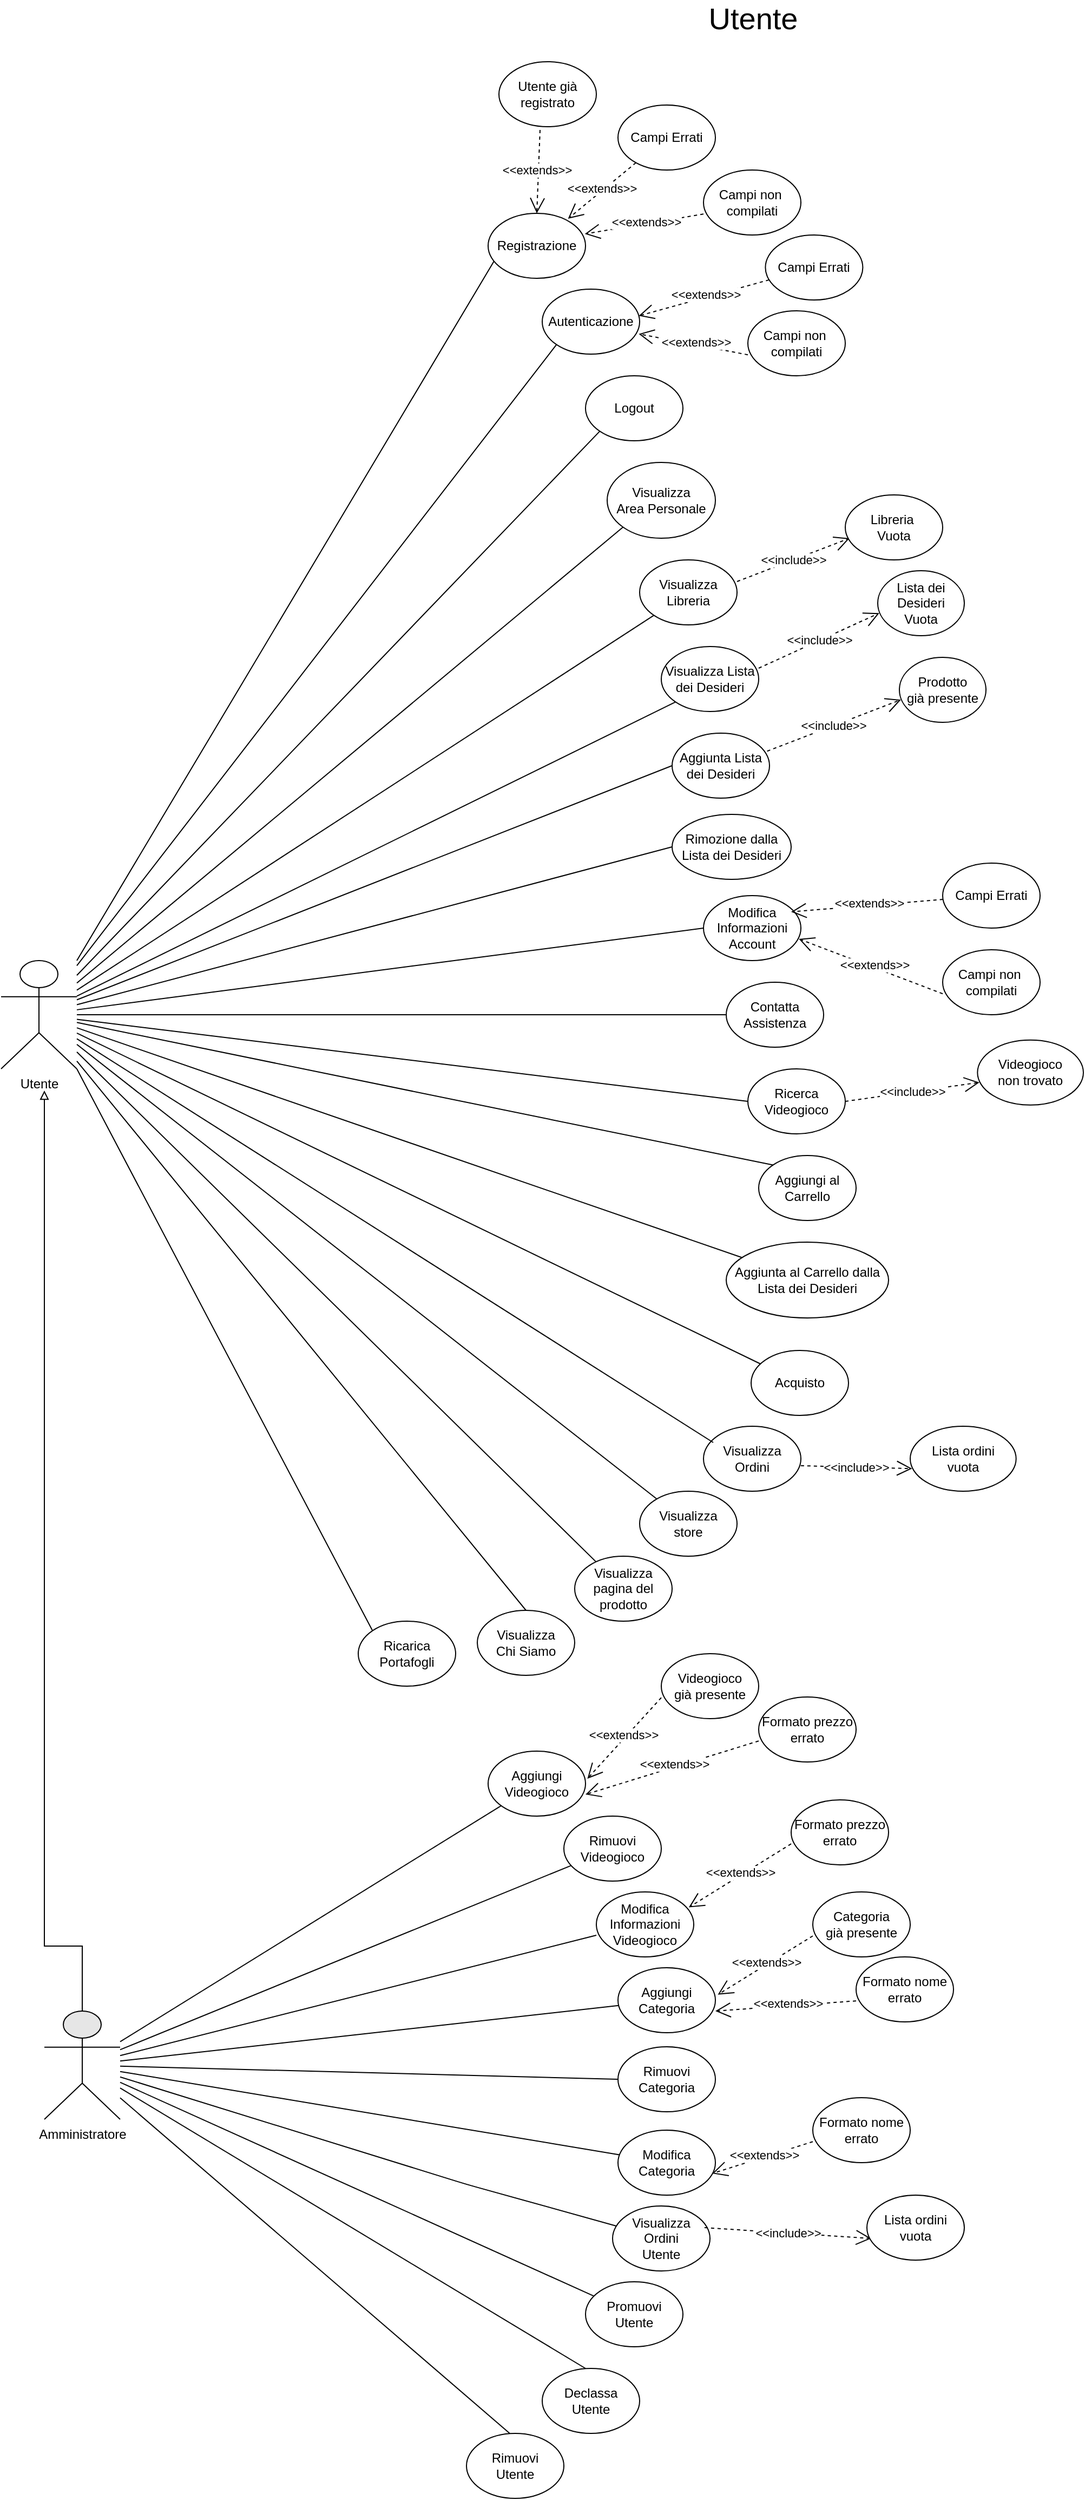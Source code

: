 <mxfile version="13.9.9" type="device"><diagram id="gNBNMJy7bzQc36poCPOQ" name="Page-1"><mxGraphModel dx="1773" dy="1806" grid="1" gridSize="10" guides="1" tooltips="1" connect="1" arrows="1" fold="1" page="1" pageScale="1" pageWidth="827" pageHeight="1169" math="0" shadow="0"><root><mxCell id="0"/><mxCell id="1" parent="0"/><mxCell id="HGrGVcUlq5btTCAG_vQo-2" style="rounded=0;orthogonalLoop=1;jettySize=auto;html=1;exitX=1;exitY=1;exitDx=0;exitDy=0;exitPerimeter=0;entryX=0;entryY=0;entryDx=0;entryDy=0;endArrow=none;endFill=0;" edge="1" parent="1" source="1R5iOiVjaKOFzRdqryXd-1" target="HGrGVcUlq5btTCAG_vQo-1"><mxGeometry relative="1" as="geometry"/></mxCell><mxCell id="1R5iOiVjaKOFzRdqryXd-1" value="Utente" style="shape=umlActor;verticalLabelPosition=bottom;verticalAlign=top;html=1;outlineConnect=0;" parent="1" vertex="1"><mxGeometry x="-280" y="720" width="70" height="100" as="geometry"/></mxCell><mxCell id="1R5iOiVjaKOFzRdqryXd-8" value="" style="endArrow=none;html=1;entryX=0.065;entryY=0.725;entryDx=0;entryDy=0;entryPerimeter=0;" parent="1" target="1R5iOiVjaKOFzRdqryXd-9" edge="1"><mxGeometry width="50" height="50" relative="1" as="geometry"><mxPoint x="-210" y="720" as="sourcePoint"/><mxPoint x="150" y="190" as="targetPoint"/></mxGeometry></mxCell><mxCell id="1R5iOiVjaKOFzRdqryXd-9" value="Registrazione" style="ellipse;whiteSpace=wrap;html=1;" parent="1" vertex="1"><mxGeometry x="170" y="30" width="90" height="60" as="geometry"/></mxCell><mxCell id="1R5iOiVjaKOFzRdqryXd-10" value="Autenticazione" style="ellipse;whiteSpace=wrap;html=1;" parent="1" vertex="1"><mxGeometry x="220" y="100" width="90" height="60" as="geometry"/></mxCell><mxCell id="1R5iOiVjaKOFzRdqryXd-12" value="Logout" style="ellipse;whiteSpace=wrap;html=1;" parent="1" vertex="1"><mxGeometry x="260" y="180" width="90" height="60" as="geometry"/></mxCell><mxCell id="1R5iOiVjaKOFzRdqryXd-13" value="Visualizza&lt;br&gt;Area Personale" style="ellipse;whiteSpace=wrap;html=1;" parent="1" vertex="1"><mxGeometry x="280" y="260" width="100" height="70" as="geometry"/></mxCell><mxCell id="1R5iOiVjaKOFzRdqryXd-14" value="Visualizza&lt;br&gt;Libreria" style="ellipse;whiteSpace=wrap;html=1;" parent="1" vertex="1"><mxGeometry x="310" y="350" width="90" height="60" as="geometry"/></mxCell><mxCell id="1R5iOiVjaKOFzRdqryXd-15" value="Visualizza Lista&lt;br&gt;dei Desideri" style="ellipse;whiteSpace=wrap;html=1;" parent="1" vertex="1"><mxGeometry x="330" y="430" width="90" height="60" as="geometry"/></mxCell><mxCell id="1R5iOiVjaKOFzRdqryXd-16" value="Aggiunta Lista&lt;br&gt;dei Desideri" style="ellipse;whiteSpace=wrap;html=1;" parent="1" vertex="1"><mxGeometry x="340" y="510" width="90" height="60" as="geometry"/></mxCell><mxCell id="1R5iOiVjaKOFzRdqryXd-17" value="Rimozione dalla Lista dei Desideri" style="ellipse;whiteSpace=wrap;html=1;" parent="1" vertex="1"><mxGeometry x="340" y="585" width="110" height="60" as="geometry"/></mxCell><mxCell id="1R5iOiVjaKOFzRdqryXd-18" value="Modifica Informazioni&lt;br&gt;Account" style="ellipse;whiteSpace=wrap;html=1;" parent="1" vertex="1"><mxGeometry x="369" y="660" width="90" height="60" as="geometry"/></mxCell><mxCell id="1R5iOiVjaKOFzRdqryXd-19" value="Contatta Assistenza" style="ellipse;whiteSpace=wrap;html=1;" parent="1" vertex="1"><mxGeometry x="390" y="740" width="90" height="60" as="geometry"/></mxCell><mxCell id="1R5iOiVjaKOFzRdqryXd-20" value="Ricerca&lt;br&gt;Videogioco" style="ellipse;whiteSpace=wrap;html=1;" parent="1" vertex="1"><mxGeometry x="410" y="820" width="90" height="60" as="geometry"/></mxCell><mxCell id="1R5iOiVjaKOFzRdqryXd-21" value="Aggiungi al&lt;br&gt;Carrello" style="ellipse;whiteSpace=wrap;html=1;" parent="1" vertex="1"><mxGeometry x="420" y="900" width="90" height="60" as="geometry"/></mxCell><mxCell id="1R5iOiVjaKOFzRdqryXd-22" value="Aggiunta al Carrello dalla&lt;br&gt;Lista dei Desideri" style="ellipse;whiteSpace=wrap;html=1;" parent="1" vertex="1"><mxGeometry x="390" y="980" width="150" height="70" as="geometry"/></mxCell><mxCell id="1R5iOiVjaKOFzRdqryXd-25" value="Acquisto" style="ellipse;whiteSpace=wrap;html=1;" parent="1" vertex="1"><mxGeometry x="413" y="1080" width="90" height="60" as="geometry"/></mxCell><mxCell id="1R5iOiVjaKOFzRdqryXd-26" value="Visualizza Ordini" style="ellipse;whiteSpace=wrap;html=1;" parent="1" vertex="1"><mxGeometry x="369" y="1150" width="90" height="60" as="geometry"/></mxCell><mxCell id="1R5iOiVjaKOFzRdqryXd-27" value="Visualizza&lt;br&gt;store" style="ellipse;whiteSpace=wrap;html=1;" parent="1" vertex="1"><mxGeometry x="310" y="1210" width="90" height="60" as="geometry"/></mxCell><mxCell id="1R5iOiVjaKOFzRdqryXd-28" value="Visualizza&lt;br&gt;Chi&amp;nbsp;Siamo" style="ellipse;whiteSpace=wrap;html=1;" parent="1" vertex="1"><mxGeometry x="160" y="1320" width="90" height="60" as="geometry"/></mxCell><mxCell id="1R5iOiVjaKOFzRdqryXd-29" value="Visualizza pagina del&lt;br&gt;prodotto" style="ellipse;whiteSpace=wrap;html=1;" parent="1" vertex="1"><mxGeometry x="250" y="1270" width="90" height="60" as="geometry"/></mxCell><mxCell id="1R5iOiVjaKOFzRdqryXd-31" value="" style="endArrow=none;html=1;entryX=0;entryY=1;entryDx=0;entryDy=0;" parent="1" source="1R5iOiVjaKOFzRdqryXd-1" target="1R5iOiVjaKOFzRdqryXd-10" edge="1"><mxGeometry width="50" height="50" relative="1" as="geometry"><mxPoint x="230" y="560" as="sourcePoint"/><mxPoint x="280" y="510" as="targetPoint"/></mxGeometry></mxCell><mxCell id="1R5iOiVjaKOFzRdqryXd-32" value="" style="endArrow=none;html=1;entryX=0;entryY=1;entryDx=0;entryDy=0;" parent="1" source="1R5iOiVjaKOFzRdqryXd-1" target="1R5iOiVjaKOFzRdqryXd-12" edge="1"><mxGeometry width="50" height="50" relative="1" as="geometry"><mxPoint x="230" y="560" as="sourcePoint"/><mxPoint x="280" y="510" as="targetPoint"/></mxGeometry></mxCell><mxCell id="1R5iOiVjaKOFzRdqryXd-33" value="" style="endArrow=none;html=1;entryX=0;entryY=1;entryDx=0;entryDy=0;" parent="1" source="1R5iOiVjaKOFzRdqryXd-1" target="1R5iOiVjaKOFzRdqryXd-13" edge="1"><mxGeometry width="50" height="50" relative="1" as="geometry"><mxPoint x="230" y="620" as="sourcePoint"/><mxPoint x="280" y="570" as="targetPoint"/></mxGeometry></mxCell><mxCell id="1R5iOiVjaKOFzRdqryXd-34" value="" style="endArrow=none;html=1;entryX=0.5;entryY=0;entryDx=0;entryDy=0;" parent="1" source="1R5iOiVjaKOFzRdqryXd-1" target="1R5iOiVjaKOFzRdqryXd-28" edge="1"><mxGeometry width="50" height="50" relative="1" as="geometry"><mxPoint x="80" y="760" as="sourcePoint"/><mxPoint x="140" y="710" as="targetPoint"/></mxGeometry></mxCell><mxCell id="1R5iOiVjaKOFzRdqryXd-35" value="" style="endArrow=none;html=1;exitX=0;exitY=0.5;exitDx=0;exitDy=0;" parent="1" source="1R5iOiVjaKOFzRdqryXd-20" target="1R5iOiVjaKOFzRdqryXd-1" edge="1"><mxGeometry width="50" height="50" relative="1" as="geometry"><mxPoint x="90" y="950" as="sourcePoint"/><mxPoint x="140" y="900" as="targetPoint"/></mxGeometry></mxCell><mxCell id="1R5iOiVjaKOFzRdqryXd-36" value="" style="endArrow=none;html=1;exitX=0;exitY=0;exitDx=0;exitDy=0;" parent="1" source="1R5iOiVjaKOFzRdqryXd-21" target="1R5iOiVjaKOFzRdqryXd-1" edge="1"><mxGeometry width="50" height="50" relative="1" as="geometry"><mxPoint x="130" y="1050" as="sourcePoint"/><mxPoint x="180" y="1000" as="targetPoint"/></mxGeometry></mxCell><mxCell id="1R5iOiVjaKOFzRdqryXd-37" value="" style="endArrow=none;html=1;" parent="1" source="1R5iOiVjaKOFzRdqryXd-22" target="1R5iOiVjaKOFzRdqryXd-1" edge="1"><mxGeometry width="50" height="50" relative="1" as="geometry"><mxPoint x="130" y="1050" as="sourcePoint"/><mxPoint x="80" y="760" as="targetPoint"/></mxGeometry></mxCell><mxCell id="1R5iOiVjaKOFzRdqryXd-38" value="" style="endArrow=none;html=1;" parent="1" source="1R5iOiVjaKOFzRdqryXd-1" target="1R5iOiVjaKOFzRdqryXd-25" edge="1"><mxGeometry width="50" height="50" relative="1" as="geometry"><mxPoint x="70" y="760" as="sourcePoint"/><mxPoint x="210" y="1060" as="targetPoint"/></mxGeometry></mxCell><mxCell id="1R5iOiVjaKOFzRdqryXd-39" value="" style="endArrow=none;html=1;" parent="1" source="1R5iOiVjaKOFzRdqryXd-1" edge="1"><mxGeometry width="50" height="50" relative="1" as="geometry"><mxPoint x="45" y="745" as="sourcePoint"/><mxPoint x="378" y="1165" as="targetPoint"/></mxGeometry></mxCell><mxCell id="1R5iOiVjaKOFzRdqryXd-40" value="" style="endArrow=none;html=1;" parent="1" source="1R5iOiVjaKOFzRdqryXd-1" target="1R5iOiVjaKOFzRdqryXd-27" edge="1"><mxGeometry width="50" height="50" relative="1" as="geometry"><mxPoint x="70" y="760" as="sourcePoint"/><mxPoint x="210" y="1040" as="targetPoint"/></mxGeometry></mxCell><mxCell id="1R5iOiVjaKOFzRdqryXd-41" value="" style="endArrow=none;html=1;" parent="1" source="1R5iOiVjaKOFzRdqryXd-1" target="1R5iOiVjaKOFzRdqryXd-29" edge="1"><mxGeometry width="50" height="50" relative="1" as="geometry"><mxPoint x="70" y="760" as="sourcePoint"/><mxPoint x="210" y="1110" as="targetPoint"/></mxGeometry></mxCell><mxCell id="1R5iOiVjaKOFzRdqryXd-42" value="" style="endArrow=none;html=1;" parent="1" source="1R5iOiVjaKOFzRdqryXd-1" target="1R5iOiVjaKOFzRdqryXd-19" edge="1"><mxGeometry width="50" height="50" relative="1" as="geometry"><mxPoint x="20" y="740" as="sourcePoint"/><mxPoint x="330" y="690" as="targetPoint"/></mxGeometry></mxCell><mxCell id="1R5iOiVjaKOFzRdqryXd-43" value="" style="endArrow=none;html=1;entryX=0;entryY=0.5;entryDx=0;entryDy=0;" parent="1" source="1R5iOiVjaKOFzRdqryXd-1" target="1R5iOiVjaKOFzRdqryXd-18" edge="1"><mxGeometry width="50" height="50" relative="1" as="geometry"><mxPoint x="70" y="740" as="sourcePoint"/><mxPoint x="330" y="690" as="targetPoint"/></mxGeometry></mxCell><mxCell id="1R5iOiVjaKOFzRdqryXd-44" value="" style="endArrow=none;html=1;entryX=0;entryY=0.5;entryDx=0;entryDy=0;" parent="1" source="1R5iOiVjaKOFzRdqryXd-1" target="1R5iOiVjaKOFzRdqryXd-17" edge="1"><mxGeometry width="50" height="50" relative="1" as="geometry"><mxPoint x="70" y="740" as="sourcePoint"/><mxPoint x="330" y="690" as="targetPoint"/></mxGeometry></mxCell><mxCell id="1R5iOiVjaKOFzRdqryXd-45" value="" style="endArrow=none;html=1;entryX=0;entryY=0.5;entryDx=0;entryDy=0;" parent="1" source="1R5iOiVjaKOFzRdqryXd-1" target="1R5iOiVjaKOFzRdqryXd-16" edge="1"><mxGeometry width="50" height="50" relative="1" as="geometry"><mxPoint x="70" y="740" as="sourcePoint"/><mxPoint x="190" y="670" as="targetPoint"/></mxGeometry></mxCell><mxCell id="1R5iOiVjaKOFzRdqryXd-46" value="" style="endArrow=none;html=1;entryX=0;entryY=1;entryDx=0;entryDy=0;" parent="1" source="1R5iOiVjaKOFzRdqryXd-1" target="1R5iOiVjaKOFzRdqryXd-15" edge="1"><mxGeometry width="50" height="50" relative="1" as="geometry"><mxPoint x="70" y="740" as="sourcePoint"/><mxPoint x="190" y="530" as="targetPoint"/></mxGeometry></mxCell><mxCell id="1R5iOiVjaKOFzRdqryXd-47" value="" style="endArrow=none;html=1;entryX=0;entryY=1;entryDx=0;entryDy=0;" parent="1" source="1R5iOiVjaKOFzRdqryXd-1" target="1R5iOiVjaKOFzRdqryXd-14" edge="1"><mxGeometry width="50" height="50" relative="1" as="geometry"><mxPoint x="70" y="740" as="sourcePoint"/><mxPoint x="190" y="530" as="targetPoint"/></mxGeometry></mxCell><mxCell id="1R5iOiVjaKOFzRdqryXd-52" value="Campi Errati" style="ellipse;whiteSpace=wrap;html=1;" parent="1" vertex="1"><mxGeometry x="290" y="-70" width="90" height="60" as="geometry"/></mxCell><mxCell id="1R5iOiVjaKOFzRdqryXd-53" value="Campi non&amp;nbsp;&lt;br&gt;compilati" style="ellipse;whiteSpace=wrap;html=1;" parent="1" vertex="1"><mxGeometry x="369" y="-10" width="90" height="60" as="geometry"/></mxCell><mxCell id="1R5iOiVjaKOFzRdqryXd-54" value="Utente già&lt;br&gt;registrato" style="ellipse;whiteSpace=wrap;html=1;" parent="1" vertex="1"><mxGeometry x="180" y="-110" width="90" height="60" as="geometry"/></mxCell><mxCell id="1R5iOiVjaKOFzRdqryXd-55" value="&amp;lt;&amp;lt;extends&amp;gt;&amp;gt;" style="endArrow=open;endSize=12;dashed=1;html=1;exitX=0.422;exitY=1.05;exitDx=0;exitDy=0;exitPerimeter=0;entryX=0.5;entryY=0;entryDx=0;entryDy=0;" parent="1" source="1R5iOiVjaKOFzRdqryXd-54" target="1R5iOiVjaKOFzRdqryXd-9" edge="1"><mxGeometry x="-0.037" y="-2" width="160" relative="1" as="geometry"><mxPoint x="490" y="150" as="sourcePoint"/><mxPoint x="650" y="150" as="targetPoint"/><mxPoint as="offset"/></mxGeometry></mxCell><mxCell id="1R5iOiVjaKOFzRdqryXd-56" value="&amp;lt;&amp;lt;extends&amp;gt;&amp;gt;" style="endArrow=open;endSize=12;dashed=1;html=1;entryX=0.82;entryY=0.083;entryDx=0;entryDy=0;entryPerimeter=0;" parent="1" source="1R5iOiVjaKOFzRdqryXd-52" target="1R5iOiVjaKOFzRdqryXd-9" edge="1"><mxGeometry x="-0.037" y="-2" width="160" relative="1" as="geometry"><mxPoint x="227.98" y="-37" as="sourcePoint"/><mxPoint x="225" y="40" as="targetPoint"/><mxPoint as="offset"/></mxGeometry></mxCell><mxCell id="1R5iOiVjaKOFzRdqryXd-57" value="&amp;lt;&amp;lt;extends&amp;gt;&amp;gt;" style="endArrow=open;endSize=12;dashed=1;html=1;exitX=0;exitY=0.677;exitDx=0;exitDy=0;exitPerimeter=0;entryX=0.993;entryY=0.317;entryDx=0;entryDy=0;entryPerimeter=0;" parent="1" source="1R5iOiVjaKOFzRdqryXd-53" target="1R5iOiVjaKOFzRdqryXd-9" edge="1"><mxGeometry x="-0.037" y="-2" width="160" relative="1" as="geometry"><mxPoint x="237.98" y="-27" as="sourcePoint"/><mxPoint x="235" y="50" as="targetPoint"/><mxPoint as="offset"/></mxGeometry></mxCell><mxCell id="1R5iOiVjaKOFzRdqryXd-58" value="Campi Errati" style="ellipse;whiteSpace=wrap;html=1;" parent="1" vertex="1"><mxGeometry x="426.2" y="50" width="90" height="60" as="geometry"/></mxCell><mxCell id="1R5iOiVjaKOFzRdqryXd-59" value="Campi non&amp;nbsp;&lt;br&gt;compilati" style="ellipse;whiteSpace=wrap;html=1;" parent="1" vertex="1"><mxGeometry x="410" y="120" width="90" height="60" as="geometry"/></mxCell><mxCell id="1R5iOiVjaKOFzRdqryXd-60" value="&amp;lt;&amp;lt;extends&amp;gt;&amp;gt;" style="endArrow=open;endSize=12;dashed=1;html=1;entryX=0.991;entryY=0.411;entryDx=0;entryDy=0;entryPerimeter=0;" parent="1" source="1R5iOiVjaKOFzRdqryXd-58" target="1R5iOiVjaKOFzRdqryXd-10" edge="1"><mxGeometry x="-0.037" y="-2" width="160" relative="1" as="geometry"><mxPoint x="364.18" y="83" as="sourcePoint"/><mxPoint x="380.0" y="154.98" as="targetPoint"/><mxPoint as="offset"/></mxGeometry></mxCell><mxCell id="1R5iOiVjaKOFzRdqryXd-61" value="&amp;lt;&amp;lt;extends&amp;gt;&amp;gt;" style="endArrow=open;endSize=12;dashed=1;html=1;exitX=0;exitY=0.677;exitDx=0;exitDy=0;exitPerimeter=0;entryX=0.991;entryY=0.689;entryDx=0;entryDy=0;entryPerimeter=0;" parent="1" source="1R5iOiVjaKOFzRdqryXd-59" target="1R5iOiVjaKOFzRdqryXd-10" edge="1"><mxGeometry x="-0.037" y="-2" width="160" relative="1" as="geometry"><mxPoint x="374.18" y="93" as="sourcePoint"/><mxPoint x="395.57" y="169.02" as="targetPoint"/><mxPoint as="offset"/></mxGeometry></mxCell><mxCell id="1R5iOiVjaKOFzRdqryXd-62" value="&amp;lt;&amp;lt;include&amp;gt;&amp;gt;" style="endArrow=open;endSize=12;dashed=1;html=1;exitX=1;exitY=0.333;exitDx=0;exitDy=0;exitPerimeter=0;" parent="1" source="1R5iOiVjaKOFzRdqryXd-14" edge="1"><mxGeometry width="160" relative="1" as="geometry"><mxPoint x="414" y="360" as="sourcePoint"/><mxPoint x="504" y="330" as="targetPoint"/></mxGeometry></mxCell><mxCell id="1R5iOiVjaKOFzRdqryXd-63" value="Libreria&amp;nbsp;&lt;br&gt;Vuota" style="ellipse;whiteSpace=wrap;html=1;" parent="1" vertex="1"><mxGeometry x="500" y="290" width="90" height="60" as="geometry"/></mxCell><mxCell id="1R5iOiVjaKOFzRdqryXd-64" value="&amp;lt;&amp;lt;include&amp;gt;&amp;gt;" style="endArrow=open;endSize=12;dashed=1;html=1;entryX=0.018;entryY=0.652;entryDx=0;entryDy=0;entryPerimeter=0;" parent="1" target="1R5iOiVjaKOFzRdqryXd-65" edge="1"><mxGeometry width="160" relative="1" as="geometry"><mxPoint x="420" y="450" as="sourcePoint"/><mxPoint x="524" y="410" as="targetPoint"/></mxGeometry></mxCell><mxCell id="1R5iOiVjaKOFzRdqryXd-65" value="Lista dei Desideri&lt;br&gt;Vuota" style="ellipse;whiteSpace=wrap;html=1;" parent="1" vertex="1"><mxGeometry x="530" y="360" width="80" height="60" as="geometry"/></mxCell><mxCell id="1R5iOiVjaKOFzRdqryXd-66" value="&amp;lt;&amp;lt;include&amp;gt;&amp;gt;" style="endArrow=open;endSize=12;dashed=1;html=1;entryX=0.018;entryY=0.652;entryDx=0;entryDy=0;entryPerimeter=0;exitX=0.976;exitY=0.277;exitDx=0;exitDy=0;exitPerimeter=0;" parent="1" source="1R5iOiVjaKOFzRdqryXd-16" target="1R5iOiVjaKOFzRdqryXd-67" edge="1"><mxGeometry width="160" relative="1" as="geometry"><mxPoint x="440" y="530" as="sourcePoint"/><mxPoint x="544" y="490" as="targetPoint"/></mxGeometry></mxCell><mxCell id="1R5iOiVjaKOFzRdqryXd-67" value="Prodotto&lt;br&gt;già presente" style="ellipse;whiteSpace=wrap;html=1;" parent="1" vertex="1"><mxGeometry x="550" y="440" width="80" height="60" as="geometry"/></mxCell><mxCell id="1R5iOiVjaKOFzRdqryXd-68" value="Campi Errati" style="ellipse;whiteSpace=wrap;html=1;" parent="1" vertex="1"><mxGeometry x="590" y="630" width="90" height="60" as="geometry"/></mxCell><mxCell id="1R5iOiVjaKOFzRdqryXd-69" value="Campi non&amp;nbsp;&lt;br&gt;compilati" style="ellipse;whiteSpace=wrap;html=1;" parent="1" vertex="1"><mxGeometry x="590" y="710" width="90" height="60" as="geometry"/></mxCell><mxCell id="1R5iOiVjaKOFzRdqryXd-70" value="&amp;lt;&amp;lt;extends&amp;gt;&amp;gt;" style="endArrow=open;endSize=12;dashed=1;html=1;entryX=0.82;entryY=0.083;entryDx=0;entryDy=0;entryPerimeter=0;" parent="1" source="1R5iOiVjaKOFzRdqryXd-68" edge="1"><mxGeometry x="-0.037" y="-2" width="160" relative="1" as="geometry"><mxPoint x="434.18" y="603" as="sourcePoint"/><mxPoint x="450.0" y="674.98" as="targetPoint"/><mxPoint as="offset"/></mxGeometry></mxCell><mxCell id="1R5iOiVjaKOFzRdqryXd-71" value="&amp;lt;&amp;lt;extends&amp;gt;&amp;gt;" style="endArrow=open;endSize=12;dashed=1;html=1;exitX=0;exitY=0.677;exitDx=0;exitDy=0;exitPerimeter=0;entryX=0.979;entryY=0.667;entryDx=0;entryDy=0;entryPerimeter=0;" parent="1" source="1R5iOiVjaKOFzRdqryXd-69" target="1R5iOiVjaKOFzRdqryXd-18" edge="1"><mxGeometry x="-0.037" y="-2" width="160" relative="1" as="geometry"><mxPoint x="444.18" y="613" as="sourcePoint"/><mxPoint x="465.57" y="689.02" as="targetPoint"/><mxPoint as="offset"/></mxGeometry></mxCell><mxCell id="1R5iOiVjaKOFzRdqryXd-72" value="&amp;lt;&amp;lt;include&amp;gt;&amp;gt;" style="endArrow=open;endSize=12;dashed=1;html=1;entryX=0.018;entryY=0.652;entryDx=0;entryDy=0;entryPerimeter=0;exitX=1;exitY=0.5;exitDx=0;exitDy=0;" parent="1" source="1R5iOiVjaKOFzRdqryXd-20" target="1R5iOiVjaKOFzRdqryXd-73" edge="1"><mxGeometry width="160" relative="1" as="geometry"><mxPoint x="500.0" y="880.0" as="sourcePoint"/><mxPoint x="616.16" y="843.38" as="targetPoint"/></mxGeometry></mxCell><mxCell id="1R5iOiVjaKOFzRdqryXd-73" value="Videogioco&lt;br&gt;non trovato" style="ellipse;whiteSpace=wrap;html=1;" parent="1" vertex="1"><mxGeometry x="622.16" y="793.38" width="97.84" height="60" as="geometry"/></mxCell><mxCell id="1R5iOiVjaKOFzRdqryXd-75" value="&amp;lt;&amp;lt;include&amp;gt;&amp;gt;" style="endArrow=open;endSize=12;dashed=1;html=1;entryX=0.018;entryY=0.652;entryDx=0;entryDy=0;entryPerimeter=0;exitX=0.999;exitY=0.607;exitDx=0;exitDy=0;exitPerimeter=0;" parent="1" source="1R5iOiVjaKOFzRdqryXd-26" target="1R5iOiVjaKOFzRdqryXd-76" edge="1"><mxGeometry width="160" relative="1" as="geometry"><mxPoint x="460.0" y="1176.62" as="sourcePoint"/><mxPoint x="576.16" y="1170" as="targetPoint"/></mxGeometry></mxCell><mxCell id="1R5iOiVjaKOFzRdqryXd-76" value="Lista ordini&lt;br&gt;vuota" style="ellipse;whiteSpace=wrap;html=1;" parent="1" vertex="1"><mxGeometry x="560" y="1150" width="97.84" height="60" as="geometry"/></mxCell><mxCell id="1R5iOiVjaKOFzRdqryXd-78" value="&lt;font style=&quot;font-size: 28px&quot;&gt;Utente&lt;/font&gt;" style="text;html=1;strokeColor=none;fillColor=none;align=center;verticalAlign=middle;whiteSpace=wrap;rounded=0;" parent="1" vertex="1"><mxGeometry x="360" y="-160" width="110" height="20" as="geometry"/></mxCell><mxCell id="1R5iOiVjaKOFzRdqryXd-82" style="edgeStyle=orthogonalEdgeStyle;rounded=0;orthogonalLoop=1;jettySize=auto;html=1;exitX=0.5;exitY=0.5;exitDx=0;exitDy=0;exitPerimeter=0;endArrow=block;endFill=0;strokeWidth=1;jumpSize=8;targetPerimeterSpacing=0;" parent="1" source="1R5iOiVjaKOFzRdqryXd-81" edge="1"><mxGeometry relative="1" as="geometry"><mxPoint x="-240" y="840" as="targetPoint"/><Array as="points"><mxPoint x="-240" y="1630"/></Array></mxGeometry></mxCell><mxCell id="1R5iOiVjaKOFzRdqryXd-81" value="Amministratore" style="shape=umlActor;verticalLabelPosition=bottom;verticalAlign=top;html=1;outlineConnect=0;fillColor=#E6E6E6;gradientColor=none;" parent="1" vertex="1"><mxGeometry x="-240" y="1690" width="70" height="100" as="geometry"/></mxCell><mxCell id="1R5iOiVjaKOFzRdqryXd-84" value="Aggiungi&lt;br&gt;Videogioco" style="ellipse;whiteSpace=wrap;html=1;" parent="1" vertex="1"><mxGeometry x="170" y="1450" width="90" height="60" as="geometry"/></mxCell><mxCell id="1R5iOiVjaKOFzRdqryXd-85" value="Rimuovi&lt;br&gt;Videogioco" style="ellipse;whiteSpace=wrap;html=1;" parent="1" vertex="1"><mxGeometry x="240" y="1510" width="90" height="60" as="geometry"/></mxCell><mxCell id="1R5iOiVjaKOFzRdqryXd-86" value="Modifica Informazioni&lt;br&gt;Videogioco" style="ellipse;whiteSpace=wrap;html=1;" parent="1" vertex="1"><mxGeometry x="270" y="1580" width="90" height="60" as="geometry"/></mxCell><mxCell id="1R5iOiVjaKOFzRdqryXd-87" value="Aggiungi&lt;br&gt;Categoria" style="ellipse;whiteSpace=wrap;html=1;" parent="1" vertex="1"><mxGeometry x="290" y="1650" width="90" height="60" as="geometry"/></mxCell><mxCell id="1R5iOiVjaKOFzRdqryXd-88" value="Rimuovi&lt;br&gt;Categoria" style="ellipse;whiteSpace=wrap;html=1;" parent="1" vertex="1"><mxGeometry x="290" y="1723" width="90" height="60" as="geometry"/></mxCell><mxCell id="1R5iOiVjaKOFzRdqryXd-90" value="Modifica&lt;br&gt;Categoria" style="ellipse;whiteSpace=wrap;html=1;" parent="1" vertex="1"><mxGeometry x="290" y="1800" width="90" height="60" as="geometry"/></mxCell><mxCell id="1R5iOiVjaKOFzRdqryXd-91" value="Visualizza&lt;br&gt;Ordini&lt;br&gt;Utente" style="ellipse;whiteSpace=wrap;html=1;" parent="1" vertex="1"><mxGeometry x="285" y="1870" width="90" height="60" as="geometry"/></mxCell><mxCell id="1R5iOiVjaKOFzRdqryXd-92" value="Promuovi&lt;br&gt;Utente" style="ellipse;whiteSpace=wrap;html=1;" parent="1" vertex="1"><mxGeometry x="260" y="1940" width="90" height="60" as="geometry"/></mxCell><mxCell id="1R5iOiVjaKOFzRdqryXd-93" value="Declassa&lt;br&gt;Utente" style="ellipse;whiteSpace=wrap;html=1;" parent="1" vertex="1"><mxGeometry x="220" y="2020" width="90" height="60" as="geometry"/></mxCell><mxCell id="1R5iOiVjaKOFzRdqryXd-94" value="Rimuovi&lt;br&gt;Utente" style="ellipse;whiteSpace=wrap;html=1;" parent="1" vertex="1"><mxGeometry x="150" y="2080" width="90" height="60" as="geometry"/></mxCell><mxCell id="1R5iOiVjaKOFzRdqryXd-96" value="" style="endArrow=none;html=1;strokeWidth=1;" parent="1" source="1R5iOiVjaKOFzRdqryXd-81" target="1R5iOiVjaKOFzRdqryXd-84" edge="1"><mxGeometry width="50" height="50" relative="1" as="geometry"><mxPoint x="-20" y="1770" as="sourcePoint"/><mxPoint x="30" y="1720" as="targetPoint"/></mxGeometry></mxCell><mxCell id="1R5iOiVjaKOFzRdqryXd-97" value="" style="endArrow=none;html=1;strokeWidth=1;" parent="1" source="1R5iOiVjaKOFzRdqryXd-81" target="1R5iOiVjaKOFzRdqryXd-85" edge="1"><mxGeometry width="50" height="50" relative="1" as="geometry"><mxPoint x="-20" y="1770" as="sourcePoint"/><mxPoint x="30" y="1720" as="targetPoint"/></mxGeometry></mxCell><mxCell id="1R5iOiVjaKOFzRdqryXd-98" value="" style="endArrow=none;html=1;strokeWidth=1;entryX=0;entryY=0.667;entryDx=0;entryDy=0;entryPerimeter=0;" parent="1" source="1R5iOiVjaKOFzRdqryXd-81" target="1R5iOiVjaKOFzRdqryXd-86" edge="1"><mxGeometry width="50" height="50" relative="1" as="geometry"><mxPoint x="-20" y="1770" as="sourcePoint"/><mxPoint x="30" y="1720" as="targetPoint"/></mxGeometry></mxCell><mxCell id="1R5iOiVjaKOFzRdqryXd-99" value="" style="endArrow=none;html=1;strokeWidth=1;" parent="1" source="1R5iOiVjaKOFzRdqryXd-81" target="1R5iOiVjaKOFzRdqryXd-87" edge="1"><mxGeometry width="50" height="50" relative="1" as="geometry"><mxPoint x="-20" y="1820" as="sourcePoint"/><mxPoint x="160" y="1780" as="targetPoint"/></mxGeometry></mxCell><mxCell id="1R5iOiVjaKOFzRdqryXd-100" value="" style="endArrow=none;html=1;strokeWidth=1;entryX=0;entryY=0.5;entryDx=0;entryDy=0;" parent="1" source="1R5iOiVjaKOFzRdqryXd-81" target="1R5iOiVjaKOFzRdqryXd-88" edge="1"><mxGeometry width="50" height="50" relative="1" as="geometry"><mxPoint x="-30" y="1820" as="sourcePoint"/><mxPoint x="20" y="1770" as="targetPoint"/></mxGeometry></mxCell><mxCell id="1R5iOiVjaKOFzRdqryXd-101" value="" style="endArrow=none;html=1;strokeWidth=1;" parent="1" source="1R5iOiVjaKOFzRdqryXd-81" target="1R5iOiVjaKOFzRdqryXd-90" edge="1"><mxGeometry width="50" height="50" relative="1" as="geometry"><mxPoint x="30" y="1820" as="sourcePoint"/><mxPoint x="80" y="1770" as="targetPoint"/></mxGeometry></mxCell><mxCell id="1R5iOiVjaKOFzRdqryXd-102" value="" style="endArrow=none;html=1;strokeWidth=1;" parent="1" source="1R5iOiVjaKOFzRdqryXd-81" target="1R5iOiVjaKOFzRdqryXd-91" edge="1"><mxGeometry width="50" height="50" relative="1" as="geometry"><mxPoint x="30" y="1820" as="sourcePoint"/><mxPoint x="80" y="1770" as="targetPoint"/><Array as="points"><mxPoint x="150" y="1850"/></Array></mxGeometry></mxCell><mxCell id="1R5iOiVjaKOFzRdqryXd-103" value="" style="endArrow=none;html=1;strokeWidth=1;" parent="1" source="1R5iOiVjaKOFzRdqryXd-92" target="1R5iOiVjaKOFzRdqryXd-81" edge="1"><mxGeometry width="50" height="50" relative="1" as="geometry"><mxPoint x="20" y="1950" as="sourcePoint"/><mxPoint x="70" y="1900" as="targetPoint"/></mxGeometry></mxCell><mxCell id="1R5iOiVjaKOFzRdqryXd-104" value="" style="endArrow=none;html=1;strokeWidth=1;entryX=0.444;entryY=0;entryDx=0;entryDy=0;entryPerimeter=0;" parent="1" source="1R5iOiVjaKOFzRdqryXd-81" target="1R5iOiVjaKOFzRdqryXd-93" edge="1"><mxGeometry width="50" height="50" relative="1" as="geometry"><mxPoint x="-120" y="1890" as="sourcePoint"/><mxPoint x="70" y="2020" as="targetPoint"/></mxGeometry></mxCell><mxCell id="1R5iOiVjaKOFzRdqryXd-105" value="" style="endArrow=none;html=1;strokeWidth=1;entryX=0.444;entryY=0;entryDx=0;entryDy=0;entryPerimeter=0;" parent="1" source="1R5iOiVjaKOFzRdqryXd-81" target="1R5iOiVjaKOFzRdqryXd-94" edge="1"><mxGeometry width="50" height="50" relative="1" as="geometry"><mxPoint x="-170" y="1900" as="sourcePoint"/><mxPoint x="10" y="2010" as="targetPoint"/></mxGeometry></mxCell><mxCell id="1R5iOiVjaKOFzRdqryXd-108" value="Videogioco&lt;br&gt;già presente" style="ellipse;whiteSpace=wrap;html=1;" parent="1" vertex="1"><mxGeometry x="330" y="1360" width="90" height="60" as="geometry"/></mxCell><mxCell id="1R5iOiVjaKOFzRdqryXd-109" value="&amp;lt;&amp;lt;extends&amp;gt;&amp;gt;" style="endArrow=open;endSize=12;dashed=1;html=1;exitX=0;exitY=0.677;exitDx=0;exitDy=0;exitPerimeter=0;entryX=1.019;entryY=0.424;entryDx=0;entryDy=0;entryPerimeter=0;" parent="1" source="1R5iOiVjaKOFzRdqryXd-108" target="1R5iOiVjaKOFzRdqryXd-84" edge="1"><mxGeometry x="-0.037" y="-2" width="160" relative="1" as="geometry"><mxPoint x="238.61" y="1403" as="sourcePoint"/><mxPoint x="260.0" y="1479.02" as="targetPoint"/><mxPoint as="offset"/></mxGeometry></mxCell><mxCell id="1R5iOiVjaKOFzRdqryXd-110" value="Formato prezzo&lt;br&gt;errato" style="ellipse;whiteSpace=wrap;html=1;" parent="1" vertex="1"><mxGeometry x="420" y="1400" width="90" height="60" as="geometry"/></mxCell><mxCell id="1R5iOiVjaKOFzRdqryXd-111" value="&amp;lt;&amp;lt;extends&amp;gt;&amp;gt;" style="endArrow=open;endSize=12;dashed=1;html=1;exitX=0;exitY=0.677;exitDx=0;exitDy=0;exitPerimeter=0;entryX=1;entryY=0.667;entryDx=0;entryDy=0;entryPerimeter=0;" parent="1" source="1R5iOiVjaKOFzRdqryXd-110" target="1R5iOiVjaKOFzRdqryXd-84" edge="1"><mxGeometry x="-0.037" y="-2" width="160" relative="1" as="geometry"><mxPoint x="316.9" y="1443" as="sourcePoint"/><mxPoint x="340.0" y="1515.44" as="targetPoint"/><mxPoint as="offset"/></mxGeometry></mxCell><mxCell id="1R5iOiVjaKOFzRdqryXd-112" value="Formato prezzo&lt;br&gt;errato" style="ellipse;whiteSpace=wrap;html=1;" parent="1" vertex="1"><mxGeometry x="450" y="1494.99" width="90" height="60" as="geometry"/></mxCell><mxCell id="1R5iOiVjaKOFzRdqryXd-113" value="&amp;lt;&amp;lt;extends&amp;gt;&amp;gt;" style="endArrow=open;endSize=12;dashed=1;html=1;exitX=0;exitY=0.677;exitDx=0;exitDy=0;exitPerimeter=0;entryX=0.949;entryY=0.238;entryDx=0;entryDy=0;entryPerimeter=0;" parent="1" source="1R5iOiVjaKOFzRdqryXd-112" target="1R5iOiVjaKOFzRdqryXd-86" edge="1"><mxGeometry x="-0.037" y="-2" width="160" relative="1" as="geometry"><mxPoint x="362.84" y="1537.99" as="sourcePoint"/><mxPoint x="310.004" y="1595.108" as="targetPoint"/><mxPoint as="offset"/></mxGeometry></mxCell><mxCell id="1R5iOiVjaKOFzRdqryXd-114" value="Categoria&lt;br&gt;già presente" style="ellipse;whiteSpace=wrap;html=1;" parent="1" vertex="1"><mxGeometry x="470.0" y="1580" width="90" height="60" as="geometry"/></mxCell><mxCell id="1R5iOiVjaKOFzRdqryXd-115" value="&amp;lt;&amp;lt;extends&amp;gt;&amp;gt;" style="endArrow=open;endSize=12;dashed=1;html=1;exitX=0;exitY=0.677;exitDx=0;exitDy=0;exitPerimeter=0;entryX=1.025;entryY=0.414;entryDx=0;entryDy=0;entryPerimeter=0;" parent="1" source="1R5iOiVjaKOFzRdqryXd-114" target="1R5iOiVjaKOFzRdqryXd-87" edge="1"><mxGeometry x="-0.037" y="-2" width="160" relative="1" as="geometry"><mxPoint x="416.9" y="1637.56" as="sourcePoint"/><mxPoint x="440.0" y="1710" as="targetPoint"/><mxPoint as="offset"/></mxGeometry></mxCell><mxCell id="1R5iOiVjaKOFzRdqryXd-116" value="Formato nome&lt;br&gt;errato" style="ellipse;whiteSpace=wrap;html=1;" parent="1" vertex="1"><mxGeometry x="510" y="1640" width="90" height="60" as="geometry"/></mxCell><mxCell id="1R5iOiVjaKOFzRdqryXd-117" value="&amp;lt;&amp;lt;extends&amp;gt;&amp;gt;" style="endArrow=open;endSize=12;dashed=1;html=1;exitX=0;exitY=0.677;exitDx=0;exitDy=0;exitPerimeter=0;entryX=1;entryY=0.667;entryDx=0;entryDy=0;entryPerimeter=0;" parent="1" source="1R5iOiVjaKOFzRdqryXd-116" target="1R5iOiVjaKOFzRdqryXd-87" edge="1"><mxGeometry x="-0.037" y="-2" width="160" relative="1" as="geometry"><mxPoint x="410.13" y="1683" as="sourcePoint"/><mxPoint x="402.7" y="1739.29" as="targetPoint"/><mxPoint as="offset"/></mxGeometry></mxCell><mxCell id="1R5iOiVjaKOFzRdqryXd-118" value="Formato nome&lt;br&gt;errato" style="ellipse;whiteSpace=wrap;html=1;" parent="1" vertex="1"><mxGeometry x="470" y="1770" width="90" height="60" as="geometry"/></mxCell><mxCell id="1R5iOiVjaKOFzRdqryXd-119" value="&amp;lt;&amp;lt;extends&amp;gt;&amp;gt;" style="endArrow=open;endSize=12;dashed=1;html=1;exitX=0;exitY=0.677;exitDx=0;exitDy=0;exitPerimeter=0;entryX=0.967;entryY=0.667;entryDx=0;entryDy=0;entryPerimeter=0;" parent="1" source="1R5iOiVjaKOFzRdqryXd-118" target="1R5iOiVjaKOFzRdqryXd-90" edge="1"><mxGeometry x="-0.037" y="-2" width="160" relative="1" as="geometry"><mxPoint x="410.13" y="1833" as="sourcePoint"/><mxPoint x="380" y="1840.02" as="targetPoint"/><mxPoint as="offset"/></mxGeometry></mxCell><mxCell id="1R5iOiVjaKOFzRdqryXd-120" value="&amp;lt;&amp;lt;include&amp;gt;&amp;gt;" style="endArrow=open;endSize=12;dashed=1;html=1;exitX=0.944;exitY=0.333;exitDx=0;exitDy=0;exitPerimeter=0;" parent="1" source="1R5iOiVjaKOFzRdqryXd-91" edge="1"><mxGeometry width="160" relative="1" as="geometry"><mxPoint x="420" y="1939.98" as="sourcePoint"/><mxPoint x="524" y="1900" as="targetPoint"/></mxGeometry></mxCell><mxCell id="1R5iOiVjaKOFzRdqryXd-121" value="Lista ordini&lt;br&gt;vuota" style="ellipse;whiteSpace=wrap;html=1;" parent="1" vertex="1"><mxGeometry x="520" y="1860" width="90" height="60" as="geometry"/></mxCell><mxCell id="HGrGVcUlq5btTCAG_vQo-1" value="Ricarica Portafogli" style="ellipse;whiteSpace=wrap;html=1;" vertex="1" parent="1"><mxGeometry x="50" y="1330" width="90" height="60" as="geometry"/></mxCell></root></mxGraphModel></diagram></mxfile>